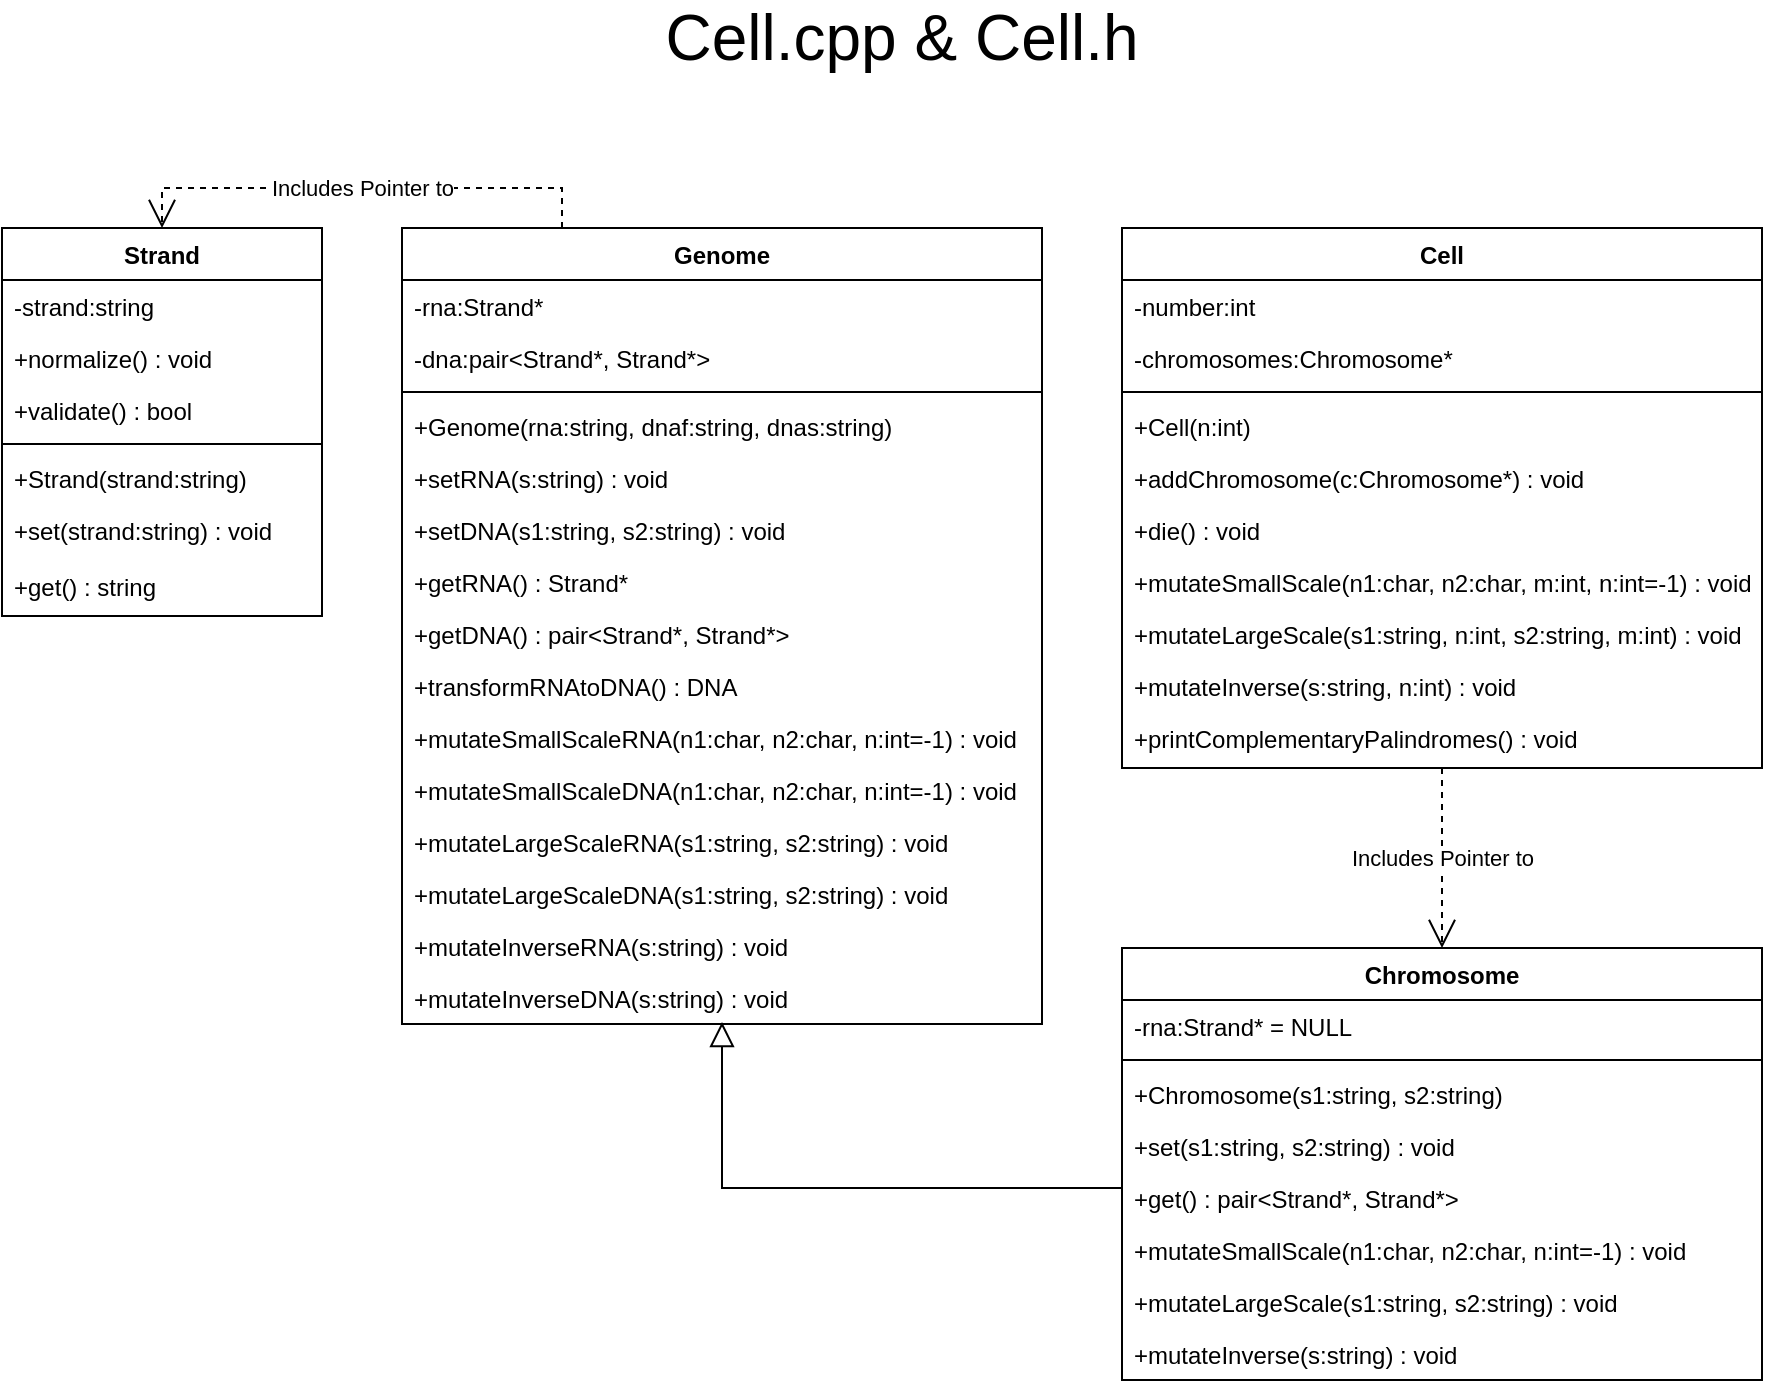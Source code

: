 <mxfile version="20.8.16" type="device"><diagram id="C5RBs43oDa-KdzZeNtuy" name="Page-1"><mxGraphModel dx="1376" dy="843" grid="1" gridSize="10" guides="1" tooltips="1" connect="1" arrows="1" fold="1" page="1" pageScale="1" pageWidth="827" pageHeight="1169" math="0" shadow="0"><root><mxCell id="WIyWlLk6GJQsqaUBKTNV-0"/><mxCell id="WIyWlLk6GJQsqaUBKTNV-1" parent="WIyWlLk6GJQsqaUBKTNV-0"/><mxCell id="zkfFHV4jXpPFQw0GAbJ--0" value="Genome" style="swimlane;fontStyle=1;align=center;verticalAlign=top;childLayout=stackLayout;horizontal=1;startSize=26;horizontalStack=0;resizeParent=1;resizeLast=0;collapsible=1;marginBottom=0;rounded=0;shadow=0;strokeWidth=1;" parent="WIyWlLk6GJQsqaUBKTNV-1" vertex="1"><mxGeometry x="240" y="160" width="320" height="398" as="geometry"><mxRectangle x="230" y="140" width="160" height="26" as="alternateBounds"/></mxGeometry></mxCell><mxCell id="zkfFHV4jXpPFQw0GAbJ--1" value="-rna:Strand*" style="text;align=left;verticalAlign=top;spacingLeft=4;spacingRight=4;overflow=hidden;rotatable=0;points=[[0,0.5],[1,0.5]];portConstraint=eastwest;" parent="zkfFHV4jXpPFQw0GAbJ--0" vertex="1"><mxGeometry y="26" width="320" height="26" as="geometry"/></mxCell><mxCell id="zkfFHV4jXpPFQw0GAbJ--2" value="-dna:pair&lt;Strand*, Strand*&gt;" style="text;align=left;verticalAlign=top;spacingLeft=4;spacingRight=4;overflow=hidden;rotatable=0;points=[[0,0.5],[1,0.5]];portConstraint=eastwest;rounded=0;shadow=0;html=0;" parent="zkfFHV4jXpPFQw0GAbJ--0" vertex="1"><mxGeometry y="52" width="320" height="26" as="geometry"/></mxCell><mxCell id="zkfFHV4jXpPFQw0GAbJ--4" value="" style="line;html=1;strokeWidth=1;align=left;verticalAlign=middle;spacingTop=-1;spacingLeft=3;spacingRight=3;rotatable=0;labelPosition=right;points=[];portConstraint=eastwest;" parent="zkfFHV4jXpPFQw0GAbJ--0" vertex="1"><mxGeometry y="78" width="320" height="8" as="geometry"/></mxCell><mxCell id="CwVWvnaqRKwYJXERIrRZ-22" value="+Genome(rna:string, dnaf:string, dnas:string)" style="text;align=left;verticalAlign=top;spacingLeft=4;spacingRight=4;overflow=hidden;rotatable=0;points=[[0,0.5],[1,0.5]];portConstraint=eastwest;" vertex="1" parent="zkfFHV4jXpPFQw0GAbJ--0"><mxGeometry y="86" width="320" height="26" as="geometry"/></mxCell><mxCell id="CwVWvnaqRKwYJXERIrRZ-24" value="+setRNA(s:string) : void" style="text;align=left;verticalAlign=top;spacingLeft=4;spacingRight=4;overflow=hidden;rotatable=0;points=[[0,0.5],[1,0.5]];portConstraint=eastwest;" vertex="1" parent="zkfFHV4jXpPFQw0GAbJ--0"><mxGeometry y="112" width="320" height="26" as="geometry"/></mxCell><mxCell id="CwVWvnaqRKwYJXERIrRZ-23" value="+setDNA(s1:string, s2:string) : void" style="text;align=left;verticalAlign=top;spacingLeft=4;spacingRight=4;overflow=hidden;rotatable=0;points=[[0,0.5],[1,0.5]];portConstraint=eastwest;" vertex="1" parent="zkfFHV4jXpPFQw0GAbJ--0"><mxGeometry y="138" width="320" height="26" as="geometry"/></mxCell><mxCell id="zkfFHV4jXpPFQw0GAbJ--5" value="+getRNA() : Strand*" style="text;align=left;verticalAlign=top;spacingLeft=4;spacingRight=4;overflow=hidden;rotatable=0;points=[[0,0.5],[1,0.5]];portConstraint=eastwest;" parent="zkfFHV4jXpPFQw0GAbJ--0" vertex="1"><mxGeometry y="164" width="320" height="26" as="geometry"/></mxCell><mxCell id="oq42lUXqClY9foEpzNSl-1" value="+getDNA() : pair&lt;Strand*, Strand*&gt;" style="text;align=left;verticalAlign=top;spacingLeft=4;spacingRight=4;overflow=hidden;rotatable=0;points=[[0,0.5],[1,0.5]];portConstraint=eastwest;" parent="zkfFHV4jXpPFQw0GAbJ--0" vertex="1"><mxGeometry y="190" width="320" height="26" as="geometry"/></mxCell><mxCell id="oq42lUXqClY9foEpzNSl-2" value="+transformRNAtoDNA() : DNA" style="text;align=left;verticalAlign=top;spacingLeft=4;spacingRight=4;overflow=hidden;rotatable=0;points=[[0,0.5],[1,0.5]];portConstraint=eastwest;" parent="zkfFHV4jXpPFQw0GAbJ--0" vertex="1"><mxGeometry y="216" width="320" height="26" as="geometry"/></mxCell><mxCell id="oq42lUXqClY9foEpzNSl-3" value="+mutateSmallScaleRNA(n1:char, n2:char, n:int=-1) : void" style="text;align=left;verticalAlign=top;spacingLeft=4;spacingRight=4;overflow=hidden;rotatable=0;points=[[0,0.5],[1,0.5]];portConstraint=eastwest;" parent="zkfFHV4jXpPFQw0GAbJ--0" vertex="1"><mxGeometry y="242" width="320" height="26" as="geometry"/></mxCell><mxCell id="oq42lUXqClY9foEpzNSl-4" value="+mutateSmallScaleDNA(n1:char, n2:char, n:int=-1) : void" style="text;align=left;verticalAlign=top;spacingLeft=4;spacingRight=4;overflow=hidden;rotatable=0;points=[[0,0.5],[1,0.5]];portConstraint=eastwest;" parent="zkfFHV4jXpPFQw0GAbJ--0" vertex="1"><mxGeometry y="268" width="320" height="26" as="geometry"/></mxCell><mxCell id="oq42lUXqClY9foEpzNSl-5" value="+mutateLargeScaleRNA(s1:string, s2:string) : void" style="text;align=left;verticalAlign=top;spacingLeft=4;spacingRight=4;overflow=hidden;rotatable=0;points=[[0,0.5],[1,0.5]];portConstraint=eastwest;" parent="zkfFHV4jXpPFQw0GAbJ--0" vertex="1"><mxGeometry y="294" width="320" height="26" as="geometry"/></mxCell><mxCell id="oq42lUXqClY9foEpzNSl-6" value="+mutateLargeScaleDNA(s1:string, s2:string) : void" style="text;align=left;verticalAlign=top;spacingLeft=4;spacingRight=4;overflow=hidden;rotatable=0;points=[[0,0.5],[1,0.5]];portConstraint=eastwest;" parent="zkfFHV4jXpPFQw0GAbJ--0" vertex="1"><mxGeometry y="320" width="320" height="26" as="geometry"/></mxCell><mxCell id="oq42lUXqClY9foEpzNSl-7" value="+mutateInverseRNA(s:string) : void" style="text;align=left;verticalAlign=top;spacingLeft=4;spacingRight=4;overflow=hidden;rotatable=0;points=[[0,0.5],[1,0.5]];portConstraint=eastwest;" parent="zkfFHV4jXpPFQw0GAbJ--0" vertex="1"><mxGeometry y="346" width="320" height="26" as="geometry"/></mxCell><mxCell id="oq42lUXqClY9foEpzNSl-8" value="+mutateInverseDNA(s:string) : void" style="text;align=left;verticalAlign=top;spacingLeft=4;spacingRight=4;overflow=hidden;rotatable=0;points=[[0,0.5],[1,0.5]];portConstraint=eastwest;" parent="zkfFHV4jXpPFQw0GAbJ--0" vertex="1"><mxGeometry y="372" width="320" height="26" as="geometry"/></mxCell><mxCell id="zkfFHV4jXpPFQw0GAbJ--6" value="Chromosome" style="swimlane;fontStyle=1;align=center;verticalAlign=top;childLayout=stackLayout;horizontal=1;startSize=26;horizontalStack=0;resizeParent=1;resizeLast=0;collapsible=1;marginBottom=0;rounded=0;shadow=0;strokeWidth=1;" parent="WIyWlLk6GJQsqaUBKTNV-1" vertex="1"><mxGeometry x="600" y="520" width="320" height="216" as="geometry"><mxRectangle x="130" y="380" width="160" height="26" as="alternateBounds"/></mxGeometry></mxCell><mxCell id="zkfFHV4jXpPFQw0GAbJ--7" value="-rna:Strand* = NULL" style="text;align=left;verticalAlign=top;spacingLeft=4;spacingRight=4;overflow=hidden;rotatable=0;points=[[0,0.5],[1,0.5]];portConstraint=eastwest;" parent="zkfFHV4jXpPFQw0GAbJ--6" vertex="1"><mxGeometry y="26" width="320" height="26" as="geometry"/></mxCell><mxCell id="zkfFHV4jXpPFQw0GAbJ--9" value="" style="line;html=1;strokeWidth=1;align=left;verticalAlign=middle;spacingTop=-1;spacingLeft=3;spacingRight=3;rotatable=0;labelPosition=right;points=[];portConstraint=eastwest;" parent="zkfFHV4jXpPFQw0GAbJ--6" vertex="1"><mxGeometry y="52" width="320" height="8" as="geometry"/></mxCell><mxCell id="zkfFHV4jXpPFQw0GAbJ--11" value="+Chromosome(s1:string, s2:string)" style="text;align=left;verticalAlign=top;spacingLeft=4;spacingRight=4;overflow=hidden;rotatable=0;points=[[0,0.5],[1,0.5]];portConstraint=eastwest;" parent="zkfFHV4jXpPFQw0GAbJ--6" vertex="1"><mxGeometry y="60" width="320" height="26" as="geometry"/></mxCell><mxCell id="CwVWvnaqRKwYJXERIrRZ-48" value="+set(s1:string, s2:string) : void" style="text;align=left;verticalAlign=top;spacingLeft=4;spacingRight=4;overflow=hidden;rotatable=0;points=[[0,0.5],[1,0.5]];portConstraint=eastwest;" vertex="1" parent="zkfFHV4jXpPFQw0GAbJ--6"><mxGeometry y="86" width="320" height="26" as="geometry"/></mxCell><mxCell id="CwVWvnaqRKwYJXERIrRZ-53" value="+get() : pair&lt;Strand*, Strand*&gt;" style="text;align=left;verticalAlign=top;spacingLeft=4;spacingRight=4;overflow=hidden;rotatable=0;points=[[0,0.5],[1,0.5]];portConstraint=eastwest;" vertex="1" parent="zkfFHV4jXpPFQw0GAbJ--6"><mxGeometry y="112" width="320" height="26" as="geometry"/></mxCell><mxCell id="CwVWvnaqRKwYJXERIrRZ-50" value="+mutateSmallScale(n1:char, n2:char, n:int=-1) : void" style="text;align=left;verticalAlign=top;spacingLeft=4;spacingRight=4;overflow=hidden;rotatable=0;points=[[0,0.5],[1,0.5]];portConstraint=eastwest;" vertex="1" parent="zkfFHV4jXpPFQw0GAbJ--6"><mxGeometry y="138" width="320" height="26" as="geometry"/></mxCell><mxCell id="CwVWvnaqRKwYJXERIrRZ-51" value="+mutateLargeScale(s1:string, s2:string) : void" style="text;align=left;verticalAlign=top;spacingLeft=4;spacingRight=4;overflow=hidden;rotatable=0;points=[[0,0.5],[1,0.5]];portConstraint=eastwest;" vertex="1" parent="zkfFHV4jXpPFQw0GAbJ--6"><mxGeometry y="164" width="320" height="26" as="geometry"/></mxCell><mxCell id="CwVWvnaqRKwYJXERIrRZ-52" value="+mutateInverse(s:string) : void" style="text;align=left;verticalAlign=top;spacingLeft=4;spacingRight=4;overflow=hidden;rotatable=0;points=[[0,0.5],[1,0.5]];portConstraint=eastwest;" vertex="1" parent="zkfFHV4jXpPFQw0GAbJ--6"><mxGeometry y="190" width="320" height="26" as="geometry"/></mxCell><mxCell id="zkfFHV4jXpPFQw0GAbJ--12" value="" style="endArrow=block;endSize=10;endFill=0;shadow=0;strokeWidth=1;rounded=0;edgeStyle=elbowEdgeStyle;elbow=vertical;entryX=0.5;entryY=0.962;entryDx=0;entryDy=0;entryPerimeter=0;exitX=0;exitY=0.5;exitDx=0;exitDy=0;" parent="WIyWlLk6GJQsqaUBKTNV-1" source="CwVWvnaqRKwYJXERIrRZ-53" target="oq42lUXqClY9foEpzNSl-8" edge="1"><mxGeometry width="160" relative="1" as="geometry"><mxPoint x="520" y="700" as="sourcePoint"/><mxPoint x="425" y="890" as="targetPoint"/><Array as="points"><mxPoint x="480" y="640"/><mxPoint x="480" y="630"/></Array></mxGeometry></mxCell><mxCell id="CwVWvnaqRKwYJXERIrRZ-54" value="Strand" style="swimlane;fontStyle=1;align=center;verticalAlign=top;childLayout=stackLayout;horizontal=1;startSize=26;horizontalStack=0;resizeParent=1;resizeLast=0;collapsible=1;marginBottom=0;rounded=0;shadow=0;strokeWidth=1;" vertex="1" parent="WIyWlLk6GJQsqaUBKTNV-1"><mxGeometry x="40" y="160" width="160" height="194" as="geometry"><mxRectangle x="550" y="140" width="160" height="26" as="alternateBounds"/></mxGeometry></mxCell><mxCell id="CwVWvnaqRKwYJXERIrRZ-55" value="-strand:string" style="text;align=left;verticalAlign=top;spacingLeft=4;spacingRight=4;overflow=hidden;rotatable=0;points=[[0,0.5],[1,0.5]];portConstraint=eastwest;" vertex="1" parent="CwVWvnaqRKwYJXERIrRZ-54"><mxGeometry y="26" width="160" height="26" as="geometry"/></mxCell><mxCell id="CwVWvnaqRKwYJXERIrRZ-57" value="+normalize() : void" style="text;align=left;verticalAlign=top;spacingLeft=4;spacingRight=4;overflow=hidden;rotatable=0;points=[[0,0.5],[1,0.5]];portConstraint=eastwest;" vertex="1" parent="CwVWvnaqRKwYJXERIrRZ-54"><mxGeometry y="52" width="160" height="26" as="geometry"/></mxCell><mxCell id="CwVWvnaqRKwYJXERIrRZ-58" value="+validate() : bool" style="text;align=left;verticalAlign=top;spacingLeft=4;spacingRight=4;overflow=hidden;rotatable=0;points=[[0,0.5],[1,0.5]];portConstraint=eastwest;" vertex="1" parent="CwVWvnaqRKwYJXERIrRZ-54"><mxGeometry y="78" width="160" height="26" as="geometry"/></mxCell><mxCell id="CwVWvnaqRKwYJXERIrRZ-59" value="" style="line;html=1;strokeWidth=1;align=left;verticalAlign=middle;spacingTop=-1;spacingLeft=3;spacingRight=3;rotatable=0;labelPosition=right;points=[];portConstraint=eastwest;" vertex="1" parent="CwVWvnaqRKwYJXERIrRZ-54"><mxGeometry y="104" width="160" height="8" as="geometry"/></mxCell><mxCell id="CwVWvnaqRKwYJXERIrRZ-60" value="+Strand(strand:string)" style="text;align=left;verticalAlign=top;spacingLeft=4;spacingRight=4;overflow=hidden;rotatable=0;points=[[0,0.5],[1,0.5]];portConstraint=eastwest;" vertex="1" parent="CwVWvnaqRKwYJXERIrRZ-54"><mxGeometry y="112" width="160" height="26" as="geometry"/></mxCell><mxCell id="CwVWvnaqRKwYJXERIrRZ-61" value="+set(strand:string) : void" style="text;align=left;verticalAlign=top;spacingLeft=4;spacingRight=4;overflow=hidden;rotatable=0;points=[[0,0.5],[1,0.5]];portConstraint=eastwest;" vertex="1" parent="CwVWvnaqRKwYJXERIrRZ-54"><mxGeometry y="138" width="160" height="28" as="geometry"/></mxCell><mxCell id="CwVWvnaqRKwYJXERIrRZ-62" value="+get() : string" style="text;align=left;verticalAlign=top;spacingLeft=4;spacingRight=4;overflow=hidden;rotatable=0;points=[[0,0.5],[1,0.5]];portConstraint=eastwest;" vertex="1" parent="CwVWvnaqRKwYJXERIrRZ-54"><mxGeometry y="166" width="160" height="28" as="geometry"/></mxCell><mxCell id="CwVWvnaqRKwYJXERIrRZ-63" value="Cell" style="swimlane;fontStyle=1;align=center;verticalAlign=top;childLayout=stackLayout;horizontal=1;startSize=26;horizontalStack=0;resizeParent=1;resizeLast=0;collapsible=1;marginBottom=0;rounded=0;shadow=0;strokeWidth=1;" vertex="1" parent="WIyWlLk6GJQsqaUBKTNV-1"><mxGeometry x="600" y="160" width="320" height="270" as="geometry"><mxRectangle x="130" y="380" width="160" height="26" as="alternateBounds"/></mxGeometry></mxCell><mxCell id="CwVWvnaqRKwYJXERIrRZ-64" value="-number:int" style="text;align=left;verticalAlign=top;spacingLeft=4;spacingRight=4;overflow=hidden;rotatable=0;points=[[0,0.5],[1,0.5]];portConstraint=eastwest;" vertex="1" parent="CwVWvnaqRKwYJXERIrRZ-63"><mxGeometry y="26" width="320" height="26" as="geometry"/></mxCell><mxCell id="CwVWvnaqRKwYJXERIrRZ-72" value="-chromosomes:Chromosome*" style="text;align=left;verticalAlign=top;spacingLeft=4;spacingRight=4;overflow=hidden;rotatable=0;points=[[0,0.5],[1,0.5]];portConstraint=eastwest;" vertex="1" parent="CwVWvnaqRKwYJXERIrRZ-63"><mxGeometry y="52" width="320" height="26" as="geometry"/></mxCell><mxCell id="CwVWvnaqRKwYJXERIrRZ-65" value="" style="line;html=1;strokeWidth=1;align=left;verticalAlign=middle;spacingTop=-1;spacingLeft=3;spacingRight=3;rotatable=0;labelPosition=right;points=[];portConstraint=eastwest;" vertex="1" parent="CwVWvnaqRKwYJXERIrRZ-63"><mxGeometry y="78" width="320" height="8" as="geometry"/></mxCell><mxCell id="CwVWvnaqRKwYJXERIrRZ-66" value="+Cell(n:int)" style="text;align=left;verticalAlign=top;spacingLeft=4;spacingRight=4;overflow=hidden;rotatable=0;points=[[0,0.5],[1,0.5]];portConstraint=eastwest;" vertex="1" parent="CwVWvnaqRKwYJXERIrRZ-63"><mxGeometry y="86" width="320" height="26" as="geometry"/></mxCell><mxCell id="CwVWvnaqRKwYJXERIrRZ-67" value="+addChromosome(c:Chromosome*) : void" style="text;align=left;verticalAlign=top;spacingLeft=4;spacingRight=4;overflow=hidden;rotatable=0;points=[[0,0.5],[1,0.5]];portConstraint=eastwest;" vertex="1" parent="CwVWvnaqRKwYJXERIrRZ-63"><mxGeometry y="112" width="320" height="26" as="geometry"/></mxCell><mxCell id="CwVWvnaqRKwYJXERIrRZ-68" value="+die() : void" style="text;align=left;verticalAlign=top;spacingLeft=4;spacingRight=4;overflow=hidden;rotatable=0;points=[[0,0.5],[1,0.5]];portConstraint=eastwest;" vertex="1" parent="CwVWvnaqRKwYJXERIrRZ-63"><mxGeometry y="138" width="320" height="26" as="geometry"/></mxCell><mxCell id="CwVWvnaqRKwYJXERIrRZ-71" value="+mutateSmallScale(n1:char, n2:char, m:int, n:int=-1) : void" style="text;align=left;verticalAlign=top;spacingLeft=4;spacingRight=4;overflow=hidden;rotatable=0;points=[[0,0.5],[1,0.5]];portConstraint=eastwest;" vertex="1" parent="CwVWvnaqRKwYJXERIrRZ-63"><mxGeometry y="164" width="320" height="26" as="geometry"/></mxCell><mxCell id="CwVWvnaqRKwYJXERIrRZ-70" value="+mutateLargeScale(s1:string, n:int, s2:string, m:int) : void" style="text;align=left;verticalAlign=top;spacingLeft=4;spacingRight=4;overflow=hidden;rotatable=0;points=[[0,0.5],[1,0.5]];portConstraint=eastwest;" vertex="1" parent="CwVWvnaqRKwYJXERIrRZ-63"><mxGeometry y="190" width="320" height="26" as="geometry"/></mxCell><mxCell id="CwVWvnaqRKwYJXERIrRZ-74" value="+mutateInverse(s:string, n:int) : void" style="text;align=left;verticalAlign=top;spacingLeft=4;spacingRight=4;overflow=hidden;rotatable=0;points=[[0,0.5],[1,0.5]];portConstraint=eastwest;" vertex="1" parent="CwVWvnaqRKwYJXERIrRZ-63"><mxGeometry y="216" width="320" height="26" as="geometry"/></mxCell><mxCell id="CwVWvnaqRKwYJXERIrRZ-69" value="+printComplementaryPalindromes() : void" style="text;align=left;verticalAlign=top;spacingLeft=4;spacingRight=4;overflow=hidden;rotatable=0;points=[[0,0.5],[1,0.5]];portConstraint=eastwest;" vertex="1" parent="CwVWvnaqRKwYJXERIrRZ-63"><mxGeometry y="242" width="320" height="26" as="geometry"/></mxCell><mxCell id="CwVWvnaqRKwYJXERIrRZ-76" value="Includes Pointer to" style="endArrow=open;endSize=12;dashed=1;html=1;rounded=0;exitX=0.25;exitY=0;exitDx=0;exitDy=0;entryX=0.5;entryY=0;entryDx=0;entryDy=0;" edge="1" parent="WIyWlLk6GJQsqaUBKTNV-1" source="zkfFHV4jXpPFQw0GAbJ--0" target="CwVWvnaqRKwYJXERIrRZ-54"><mxGeometry width="160" relative="1" as="geometry"><mxPoint x="20" y="460" as="sourcePoint"/><mxPoint x="110" y="150" as="targetPoint"/><Array as="points"><mxPoint x="320" y="140"/><mxPoint x="120" y="140"/></Array></mxGeometry></mxCell><mxCell id="CwVWvnaqRKwYJXERIrRZ-79" value="Includes Pointer to" style="endArrow=open;endSize=12;dashed=1;html=1;rounded=0;entryX=0.5;entryY=0;entryDx=0;entryDy=0;exitX=0.5;exitY=1;exitDx=0;exitDy=0;" edge="1" parent="WIyWlLk6GJQsqaUBKTNV-1" source="CwVWvnaqRKwYJXERIrRZ-63" target="zkfFHV4jXpPFQw0GAbJ--6"><mxGeometry width="160" relative="1" as="geometry"><mxPoint x="780" y="130" as="sourcePoint"/><mxPoint x="450" y="140" as="targetPoint"/><Array as="points"><mxPoint x="760" y="490"/></Array></mxGeometry></mxCell><mxCell id="CwVWvnaqRKwYJXERIrRZ-80" value="&lt;span style=&quot;font-size: 32px;&quot;&gt;Cell.cpp&lt;/span&gt; &amp;amp; &lt;span style=&quot;font-size: 32px;&quot;&gt;Cell.h&lt;/span&gt;" style="text;html=1;strokeColor=none;fillColor=none;align=center;verticalAlign=middle;whiteSpace=wrap;rounded=0;fontSize=32;" vertex="1" parent="WIyWlLk6GJQsqaUBKTNV-1"><mxGeometry x="330" y="50" width="320" height="30" as="geometry"/></mxCell></root></mxGraphModel></diagram></mxfile>